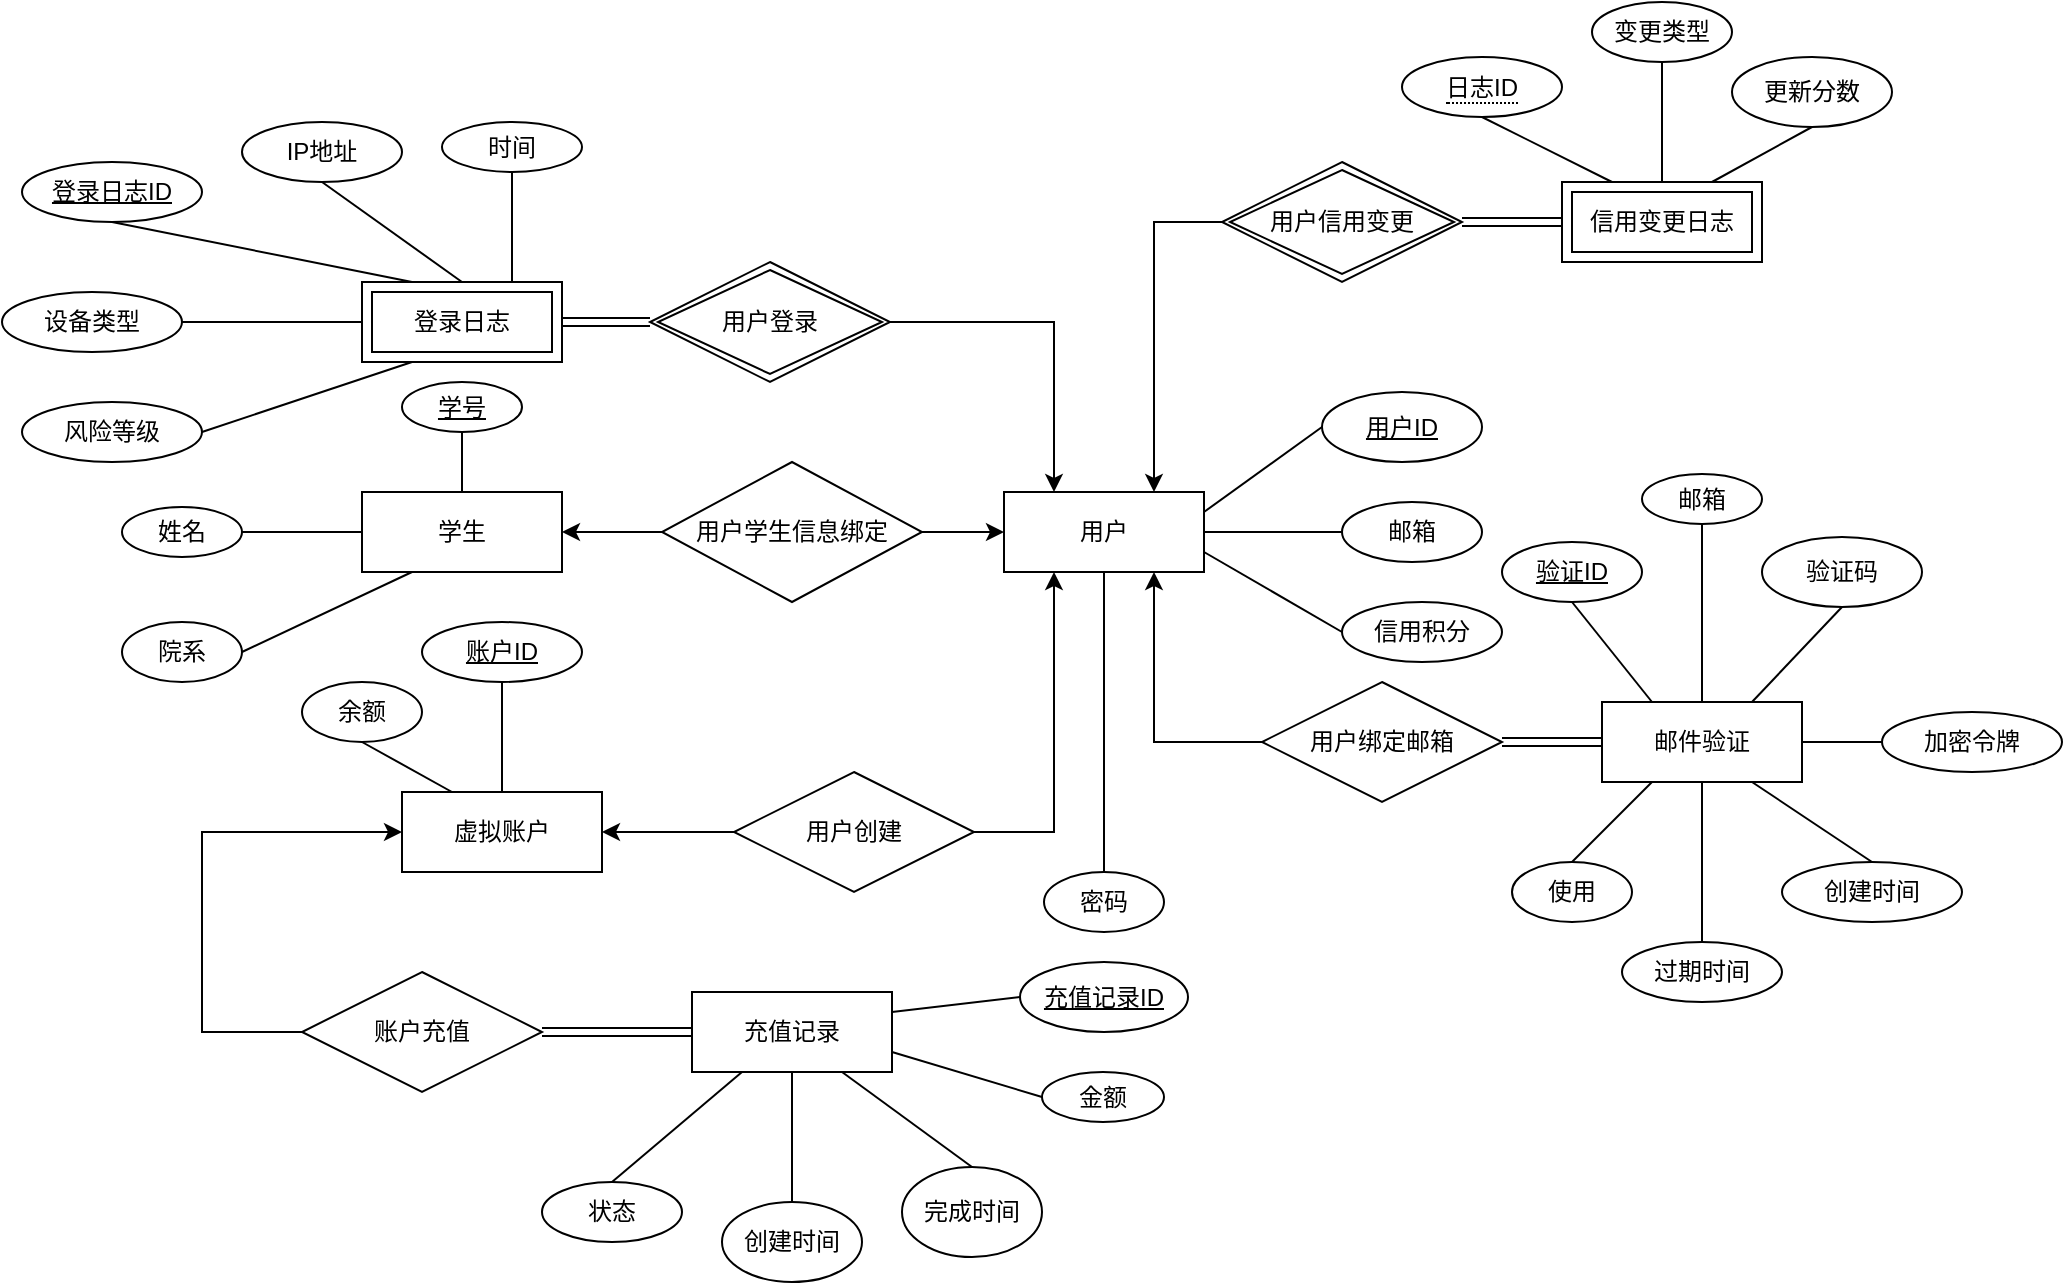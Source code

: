 <mxfile version="24.7.17">
  <diagram name="第 1 页" id="BHplSb9rcUWkTldWRkWL">
    <mxGraphModel dx="1221" dy="717" grid="1" gridSize="10" guides="1" tooltips="1" connect="1" arrows="1" fold="1" page="1" pageScale="1" pageWidth="4681" pageHeight="3300" math="0" shadow="0">
      <root>
        <mxCell id="0" />
        <mxCell id="1" parent="0" />
        <mxCell id="Bz1aardlh2SVVw1w5VVq-1" value="学生" style="whiteSpace=wrap;html=1;align=center;" parent="1" vertex="1">
          <mxGeometry x="340" y="345" width="100" height="40" as="geometry" />
        </mxCell>
        <mxCell id="Bz1aardlh2SVVw1w5VVq-2" value="用户" style="whiteSpace=wrap;html=1;align=center;" parent="1" vertex="1">
          <mxGeometry x="661" y="345" width="100" height="40" as="geometry" />
        </mxCell>
        <mxCell id="Bz1aardlh2SVVw1w5VVq-3" value="信用变更日志" style="shape=ext;margin=3;double=1;whiteSpace=wrap;html=1;align=center;" parent="1" vertex="1">
          <mxGeometry x="940" y="190" width="100" height="40" as="geometry" />
        </mxCell>
        <mxCell id="Bz1aardlh2SVVw1w5VVq-4" value="登录日志" style="shape=ext;margin=3;double=1;whiteSpace=wrap;html=1;align=center;" parent="1" vertex="1">
          <mxGeometry x="340" y="240" width="100" height="40" as="geometry" />
        </mxCell>
        <mxCell id="Bz1aardlh2SVVw1w5VVq-21" value="" style="edgeStyle=orthogonalEdgeStyle;rounded=0;orthogonalLoop=1;jettySize=auto;html=1;shape=link;" parent="1" source="Bz1aardlh2SVVw1w5VVq-5" target="Bz1aardlh2SVVw1w5VVq-20" edge="1">
          <mxGeometry relative="1" as="geometry" />
        </mxCell>
        <mxCell id="Bz1aardlh2SVVw1w5VVq-5" value="邮件验证" style="whiteSpace=wrap;html=1;align=center;" parent="1" vertex="1">
          <mxGeometry x="960" y="450" width="100" height="40" as="geometry" />
        </mxCell>
        <mxCell id="Bz1aardlh2SVVw1w5VVq-9" value="" style="edgeStyle=orthogonalEdgeStyle;rounded=0;orthogonalLoop=1;jettySize=auto;html=1;" parent="1" source="Bz1aardlh2SVVw1w5VVq-8" target="Bz1aardlh2SVVw1w5VVq-1" edge="1">
          <mxGeometry relative="1" as="geometry" />
        </mxCell>
        <mxCell id="Bz1aardlh2SVVw1w5VVq-10" value="" style="edgeStyle=orthogonalEdgeStyle;rounded=0;orthogonalLoop=1;jettySize=auto;html=1;" parent="1" source="Bz1aardlh2SVVw1w5VVq-8" target="Bz1aardlh2SVVw1w5VVq-2" edge="1">
          <mxGeometry relative="1" as="geometry" />
        </mxCell>
        <mxCell id="Bz1aardlh2SVVw1w5VVq-8" value="用户学生信息绑定" style="shape=rhombus;perimeter=rhombusPerimeter;whiteSpace=wrap;html=1;align=center;" parent="1" vertex="1">
          <mxGeometry x="490" y="330" width="130" height="70" as="geometry" />
        </mxCell>
        <mxCell id="Bz1aardlh2SVVw1w5VVq-11" value="虚拟账户" style="whiteSpace=wrap;html=1;align=center;" parent="1" vertex="1">
          <mxGeometry x="360" y="495" width="100" height="40" as="geometry" />
        </mxCell>
        <mxCell id="Bz1aardlh2SVVw1w5VVq-13" value="" style="edgeStyle=orthogonalEdgeStyle;rounded=0;orthogonalLoop=1;jettySize=auto;html=1;shape=link;" parent="1" source="Bz1aardlh2SVVw1w5VVq-12" target="Bz1aardlh2SVVw1w5VVq-4" edge="1">
          <mxGeometry relative="1" as="geometry" />
        </mxCell>
        <mxCell id="Bz1aardlh2SVVw1w5VVq-15" value="" style="edgeStyle=orthogonalEdgeStyle;rounded=0;orthogonalLoop=1;jettySize=auto;html=1;entryX=0.25;entryY=0;entryDx=0;entryDy=0;" parent="1" source="Bz1aardlh2SVVw1w5VVq-12" target="Bz1aardlh2SVVw1w5VVq-2" edge="1">
          <mxGeometry relative="1" as="geometry">
            <mxPoint x="534" y="250" as="targetPoint" />
          </mxGeometry>
        </mxCell>
        <mxCell id="Bz1aardlh2SVVw1w5VVq-12" value="用户登录" style="shape=rhombus;double=1;perimeter=rhombusPerimeter;whiteSpace=wrap;html=1;align=center;" parent="1" vertex="1">
          <mxGeometry x="484" y="230" width="120" height="60" as="geometry" />
        </mxCell>
        <mxCell id="Bz1aardlh2SVVw1w5VVq-17" value="" style="edgeStyle=orthogonalEdgeStyle;rounded=0;orthogonalLoop=1;jettySize=auto;html=1;shape=link;" parent="1" source="Bz1aardlh2SVVw1w5VVq-16" target="Bz1aardlh2SVVw1w5VVq-3" edge="1">
          <mxGeometry relative="1" as="geometry" />
        </mxCell>
        <mxCell id="Bz1aardlh2SVVw1w5VVq-19" value="" style="edgeStyle=orthogonalEdgeStyle;rounded=0;orthogonalLoop=1;jettySize=auto;html=1;entryX=0.75;entryY=0;entryDx=0;entryDy=0;" parent="1" source="Bz1aardlh2SVVw1w5VVq-16" target="Bz1aardlh2SVVw1w5VVq-2" edge="1">
          <mxGeometry relative="1" as="geometry">
            <mxPoint x="690" y="210" as="targetPoint" />
          </mxGeometry>
        </mxCell>
        <mxCell id="Bz1aardlh2SVVw1w5VVq-16" value="用户信用变更" style="shape=rhombus;double=1;perimeter=rhombusPerimeter;whiteSpace=wrap;html=1;align=center;" parent="1" vertex="1">
          <mxGeometry x="770" y="180" width="120" height="60" as="geometry" />
        </mxCell>
        <mxCell id="Bz1aardlh2SVVw1w5VVq-23" value="" style="edgeStyle=orthogonalEdgeStyle;rounded=0;orthogonalLoop=1;jettySize=auto;html=1;entryX=0.75;entryY=1;entryDx=0;entryDy=0;" parent="1" source="Bz1aardlh2SVVw1w5VVq-20" target="Bz1aardlh2SVVw1w5VVq-2" edge="1">
          <mxGeometry relative="1" as="geometry">
            <mxPoint x="750" y="470" as="targetPoint" />
          </mxGeometry>
        </mxCell>
        <mxCell id="Bz1aardlh2SVVw1w5VVq-20" value="用户绑定邮箱" style="shape=rhombus;perimeter=rhombusPerimeter;whiteSpace=wrap;html=1;align=center;" parent="1" vertex="1">
          <mxGeometry x="790" y="440" width="120" height="60" as="geometry" />
        </mxCell>
        <mxCell id="Bz1aardlh2SVVw1w5VVq-25" value="" style="edgeStyle=orthogonalEdgeStyle;rounded=0;orthogonalLoop=1;jettySize=auto;html=1;" parent="1" source="Bz1aardlh2SVVw1w5VVq-24" target="Bz1aardlh2SVVw1w5VVq-11" edge="1">
          <mxGeometry relative="1" as="geometry" />
        </mxCell>
        <mxCell id="Bz1aardlh2SVVw1w5VVq-27" value="" style="edgeStyle=orthogonalEdgeStyle;rounded=0;orthogonalLoop=1;jettySize=auto;html=1;entryX=0.25;entryY=1;entryDx=0;entryDy=0;" parent="1" source="Bz1aardlh2SVVw1w5VVq-24" target="Bz1aardlh2SVVw1w5VVq-2" edge="1">
          <mxGeometry relative="1" as="geometry">
            <mxPoint x="686" y="430" as="targetPoint" />
          </mxGeometry>
        </mxCell>
        <mxCell id="Bz1aardlh2SVVw1w5VVq-24" value="用户创建" style="shape=rhombus;perimeter=rhombusPerimeter;whiteSpace=wrap;html=1;align=center;" parent="1" vertex="1">
          <mxGeometry x="526" y="485" width="120" height="60" as="geometry" />
        </mxCell>
        <mxCell id="9Noax9XvGEtayhRf35jp-1" value="充值记录" style="whiteSpace=wrap;html=1;align=center;" parent="1" vertex="1">
          <mxGeometry x="505" y="595" width="100" height="40" as="geometry" />
        </mxCell>
        <mxCell id="9Noax9XvGEtayhRf35jp-3" value="" style="edgeStyle=orthogonalEdgeStyle;rounded=0;orthogonalLoop=1;jettySize=auto;html=1;shape=link;" parent="1" source="9Noax9XvGEtayhRf35jp-2" target="9Noax9XvGEtayhRf35jp-1" edge="1">
          <mxGeometry relative="1" as="geometry" />
        </mxCell>
        <mxCell id="9Noax9XvGEtayhRf35jp-5" value="" style="edgeStyle=orthogonalEdgeStyle;rounded=0;orthogonalLoop=1;jettySize=auto;html=1;entryX=0;entryY=0.5;entryDx=0;entryDy=0;exitX=0;exitY=0.5;exitDx=0;exitDy=0;" parent="1" source="9Noax9XvGEtayhRf35jp-2" target="Bz1aardlh2SVVw1w5VVq-11" edge="1">
          <mxGeometry relative="1" as="geometry">
            <mxPoint x="200" y="625" as="targetPoint" />
            <Array as="points">
              <mxPoint x="260" y="615" />
              <mxPoint x="260" y="515" />
            </Array>
          </mxGeometry>
        </mxCell>
        <mxCell id="9Noax9XvGEtayhRf35jp-2" value="账户充值" style="shape=rhombus;perimeter=rhombusPerimeter;whiteSpace=wrap;html=1;align=center;" parent="1" vertex="1">
          <mxGeometry x="310" y="585" width="120" height="60" as="geometry" />
        </mxCell>
        <mxCell id="6wq3_7O5DsdZtpJ1mVnQ-1" value="登录日志ID" style="ellipse;whiteSpace=wrap;html=1;align=center;fontStyle=4;" parent="1" vertex="1">
          <mxGeometry x="170" y="180" width="90" height="30" as="geometry" />
        </mxCell>
        <mxCell id="6wq3_7O5DsdZtpJ1mVnQ-2" value="IP地址" style="ellipse;whiteSpace=wrap;html=1;align=center;" parent="1" vertex="1">
          <mxGeometry x="280" y="160" width="80" height="30" as="geometry" />
        </mxCell>
        <mxCell id="6wq3_7O5DsdZtpJ1mVnQ-3" value="" style="endArrow=none;html=1;rounded=0;exitX=0.5;exitY=1;exitDx=0;exitDy=0;entryX=0.25;entryY=0;entryDx=0;entryDy=0;" parent="1" source="6wq3_7O5DsdZtpJ1mVnQ-1" target="Bz1aardlh2SVVw1w5VVq-4" edge="1">
          <mxGeometry relative="1" as="geometry">
            <mxPoint x="200" y="239" as="sourcePoint" />
            <mxPoint x="360" y="239" as="targetPoint" />
          </mxGeometry>
        </mxCell>
        <mxCell id="6wq3_7O5DsdZtpJ1mVnQ-4" value="" style="endArrow=none;html=1;rounded=0;exitX=0.5;exitY=1;exitDx=0;exitDy=0;entryX=0.5;entryY=0;entryDx=0;entryDy=0;" parent="1" source="6wq3_7O5DsdZtpJ1mVnQ-2" target="Bz1aardlh2SVVw1w5VVq-4" edge="1">
          <mxGeometry relative="1" as="geometry">
            <mxPoint x="374" y="200" as="sourcePoint" />
            <mxPoint x="484" y="250" as="targetPoint" />
          </mxGeometry>
        </mxCell>
        <mxCell id="6wq3_7O5DsdZtpJ1mVnQ-5" value="时间" style="ellipse;whiteSpace=wrap;html=1;align=center;" parent="1" vertex="1">
          <mxGeometry x="380" y="160" width="70" height="25" as="geometry" />
        </mxCell>
        <mxCell id="6wq3_7O5DsdZtpJ1mVnQ-6" value="" style="endArrow=none;html=1;rounded=0;exitX=0.5;exitY=1;exitDx=0;exitDy=0;entryX=0.75;entryY=0;entryDx=0;entryDy=0;" parent="1" source="6wq3_7O5DsdZtpJ1mVnQ-5" target="Bz1aardlh2SVVw1w5VVq-4" edge="1">
          <mxGeometry relative="1" as="geometry">
            <mxPoint x="360" y="200" as="sourcePoint" />
            <mxPoint x="470" y="250" as="targetPoint" />
          </mxGeometry>
        </mxCell>
        <mxCell id="6wq3_7O5DsdZtpJ1mVnQ-8" value="设备类型" style="ellipse;whiteSpace=wrap;html=1;align=center;" parent="1" vertex="1">
          <mxGeometry x="160" y="245" width="90" height="30" as="geometry" />
        </mxCell>
        <mxCell id="6wq3_7O5DsdZtpJ1mVnQ-9" value="" style="endArrow=none;html=1;rounded=0;exitX=1;exitY=0.5;exitDx=0;exitDy=0;entryX=0;entryY=0.5;entryDx=0;entryDy=0;" parent="1" source="6wq3_7O5DsdZtpJ1mVnQ-8" target="Bz1aardlh2SVVw1w5VVq-4" edge="1">
          <mxGeometry relative="1" as="geometry">
            <mxPoint x="265" y="235" as="sourcePoint" />
            <mxPoint x="375" y="285" as="targetPoint" />
          </mxGeometry>
        </mxCell>
        <mxCell id="6wq3_7O5DsdZtpJ1mVnQ-10" value="风险等级" style="ellipse;whiteSpace=wrap;html=1;align=center;" parent="1" vertex="1">
          <mxGeometry x="170" y="300" width="90" height="30" as="geometry" />
        </mxCell>
        <mxCell id="6wq3_7O5DsdZtpJ1mVnQ-11" value="" style="endArrow=none;html=1;rounded=0;exitX=1;exitY=0.5;exitDx=0;exitDy=0;entryX=0.25;entryY=1;entryDx=0;entryDy=0;" parent="1" source="6wq3_7O5DsdZtpJ1mVnQ-10" target="Bz1aardlh2SVVw1w5VVq-4" edge="1">
          <mxGeometry relative="1" as="geometry">
            <mxPoint x="295" y="230" as="sourcePoint" />
            <mxPoint x="405" y="280" as="targetPoint" />
          </mxGeometry>
        </mxCell>
        <mxCell id="6wq3_7O5DsdZtpJ1mVnQ-12" value="用户ID" style="ellipse;whiteSpace=wrap;html=1;align=center;fontStyle=4;" parent="1" vertex="1">
          <mxGeometry x="820" y="295" width="80" height="35" as="geometry" />
        </mxCell>
        <mxCell id="6wq3_7O5DsdZtpJ1mVnQ-13" value="" style="endArrow=none;html=1;rounded=0;exitX=1;exitY=0.25;exitDx=0;exitDy=0;entryX=0;entryY=0.5;entryDx=0;entryDy=0;" parent="1" source="Bz1aardlh2SVVw1w5VVq-2" target="6wq3_7O5DsdZtpJ1mVnQ-12" edge="1">
          <mxGeometry relative="1" as="geometry">
            <mxPoint x="760" y="295" as="sourcePoint" />
            <mxPoint x="870" y="345" as="targetPoint" />
          </mxGeometry>
        </mxCell>
        <mxCell id="6wq3_7O5DsdZtpJ1mVnQ-14" value="邮箱" style="ellipse;whiteSpace=wrap;html=1;align=center;" parent="1" vertex="1">
          <mxGeometry x="830" y="350" width="70" height="30" as="geometry" />
        </mxCell>
        <mxCell id="6wq3_7O5DsdZtpJ1mVnQ-15" value="" style="endArrow=none;html=1;rounded=0;exitX=1;exitY=0.5;exitDx=0;exitDy=0;entryX=0;entryY=0.5;entryDx=0;entryDy=0;" parent="1" source="Bz1aardlh2SVVw1w5VVq-2" target="6wq3_7O5DsdZtpJ1mVnQ-14" edge="1">
          <mxGeometry relative="1" as="geometry">
            <mxPoint x="771" y="365" as="sourcePoint" />
            <mxPoint x="840" y="328" as="targetPoint" />
          </mxGeometry>
        </mxCell>
        <mxCell id="6wq3_7O5DsdZtpJ1mVnQ-16" value="信用积分" style="ellipse;whiteSpace=wrap;html=1;align=center;" parent="1" vertex="1">
          <mxGeometry x="830" y="400" width="80" height="30" as="geometry" />
        </mxCell>
        <mxCell id="6wq3_7O5DsdZtpJ1mVnQ-17" value="" style="endArrow=none;html=1;rounded=0;exitX=1;exitY=0.75;exitDx=0;exitDy=0;entryX=0;entryY=0.5;entryDx=0;entryDy=0;" parent="1" source="Bz1aardlh2SVVw1w5VVq-2" target="6wq3_7O5DsdZtpJ1mVnQ-16" edge="1">
          <mxGeometry relative="1" as="geometry">
            <mxPoint x="781" y="375" as="sourcePoint" />
            <mxPoint x="850" y="338" as="targetPoint" />
          </mxGeometry>
        </mxCell>
        <mxCell id="6wq3_7O5DsdZtpJ1mVnQ-18" value="密码" style="ellipse;whiteSpace=wrap;html=1;align=center;" parent="1" vertex="1">
          <mxGeometry x="681" y="535" width="60" height="30" as="geometry" />
        </mxCell>
        <mxCell id="6wq3_7O5DsdZtpJ1mVnQ-20" value="" style="endArrow=none;html=1;rounded=0;exitX=0.5;exitY=0;exitDx=0;exitDy=0;entryX=0.5;entryY=1;entryDx=0;entryDy=0;" parent="1" source="6wq3_7O5DsdZtpJ1mVnQ-18" target="Bz1aardlh2SVVw1w5VVq-2" edge="1">
          <mxGeometry relative="1" as="geometry">
            <mxPoint x="670" y="527" as="sourcePoint" />
            <mxPoint x="739" y="490" as="targetPoint" />
          </mxGeometry>
        </mxCell>
        <mxCell id="6wq3_7O5DsdZtpJ1mVnQ-21" value="验证ID" style="ellipse;whiteSpace=wrap;html=1;align=center;fontStyle=4;" parent="1" vertex="1">
          <mxGeometry x="910" y="370" width="70" height="30" as="geometry" />
        </mxCell>
        <mxCell id="6wq3_7O5DsdZtpJ1mVnQ-22" value="" style="endArrow=none;html=1;rounded=0;exitX=0.25;exitY=0;exitDx=0;exitDy=0;entryX=0.5;entryY=1;entryDx=0;entryDy=0;" parent="1" source="Bz1aardlh2SVVw1w5VVq-5" target="6wq3_7O5DsdZtpJ1mVnQ-21" edge="1">
          <mxGeometry relative="1" as="geometry">
            <mxPoint x="930" y="527" as="sourcePoint" />
            <mxPoint x="999" y="490" as="targetPoint" />
          </mxGeometry>
        </mxCell>
        <mxCell id="6wq3_7O5DsdZtpJ1mVnQ-23" value="邮箱" style="ellipse;whiteSpace=wrap;html=1;align=center;" parent="1" vertex="1">
          <mxGeometry x="980" y="336" width="60" height="25" as="geometry" />
        </mxCell>
        <mxCell id="6wq3_7O5DsdZtpJ1mVnQ-24" value="" style="endArrow=none;html=1;rounded=0;exitX=0.5;exitY=0;exitDx=0;exitDy=0;entryX=0.5;entryY=1;entryDx=0;entryDy=0;" parent="1" source="Bz1aardlh2SVVw1w5VVq-5" target="6wq3_7O5DsdZtpJ1mVnQ-23" edge="1">
          <mxGeometry relative="1" as="geometry">
            <mxPoint x="1030" y="450" as="sourcePoint" />
            <mxPoint x="990" y="400" as="targetPoint" />
          </mxGeometry>
        </mxCell>
        <mxCell id="6wq3_7O5DsdZtpJ1mVnQ-25" value="验证码" style="ellipse;whiteSpace=wrap;html=1;align=center;" parent="1" vertex="1">
          <mxGeometry x="1040" y="367.5" width="80" height="35" as="geometry" />
        </mxCell>
        <mxCell id="6wq3_7O5DsdZtpJ1mVnQ-26" value="" style="endArrow=none;html=1;rounded=0;exitX=0.75;exitY=0;exitDx=0;exitDy=0;entryX=0.5;entryY=1;entryDx=0;entryDy=0;" parent="1" source="Bz1aardlh2SVVw1w5VVq-5" target="6wq3_7O5DsdZtpJ1mVnQ-25" edge="1">
          <mxGeometry relative="1" as="geometry">
            <mxPoint x="1005" y="470" as="sourcePoint" />
            <mxPoint x="965" y="420" as="targetPoint" />
          </mxGeometry>
        </mxCell>
        <mxCell id="6wq3_7O5DsdZtpJ1mVnQ-27" value="加密令牌" style="ellipse;whiteSpace=wrap;html=1;align=center;" parent="1" vertex="1">
          <mxGeometry x="1100" y="455" width="90" height="30" as="geometry" />
        </mxCell>
        <mxCell id="6wq3_7O5DsdZtpJ1mVnQ-28" value="" style="endArrow=none;html=1;rounded=0;exitX=0;exitY=0.5;exitDx=0;exitDy=0;entryX=1;entryY=0.5;entryDx=0;entryDy=0;" parent="1" source="6wq3_7O5DsdZtpJ1mVnQ-27" target="Bz1aardlh2SVVw1w5VVq-5" edge="1">
          <mxGeometry relative="1" as="geometry">
            <mxPoint x="1120" y="540" as="sourcePoint" />
            <mxPoint x="1080" y="490" as="targetPoint" />
          </mxGeometry>
        </mxCell>
        <mxCell id="6wq3_7O5DsdZtpJ1mVnQ-29" value="创建时间" style="ellipse;whiteSpace=wrap;html=1;align=center;" parent="1" vertex="1">
          <mxGeometry x="1050" y="530" width="90" height="30" as="geometry" />
        </mxCell>
        <mxCell id="6wq3_7O5DsdZtpJ1mVnQ-30" value="" style="endArrow=none;html=1;rounded=0;exitX=0.5;exitY=0;exitDx=0;exitDy=0;entryX=0.75;entryY=1;entryDx=0;entryDy=0;" parent="1" source="6wq3_7O5DsdZtpJ1mVnQ-29" target="Bz1aardlh2SVVw1w5VVq-5" edge="1">
          <mxGeometry relative="1" as="geometry">
            <mxPoint x="1080" y="560" as="sourcePoint" />
            <mxPoint x="1040" y="510" as="targetPoint" />
          </mxGeometry>
        </mxCell>
        <mxCell id="6wq3_7O5DsdZtpJ1mVnQ-31" value="过期时间" style="ellipse;whiteSpace=wrap;html=1;align=center;" parent="1" vertex="1">
          <mxGeometry x="970" y="570" width="80" height="30" as="geometry" />
        </mxCell>
        <mxCell id="6wq3_7O5DsdZtpJ1mVnQ-32" value="" style="endArrow=none;html=1;rounded=0;exitX=0.5;exitY=0;exitDx=0;exitDy=0;entryX=0.5;entryY=1;entryDx=0;entryDy=0;" parent="1" source="6wq3_7O5DsdZtpJ1mVnQ-31" target="Bz1aardlh2SVVw1w5VVq-5" edge="1">
          <mxGeometry relative="1" as="geometry">
            <mxPoint x="1020" y="560" as="sourcePoint" />
            <mxPoint x="980" y="510" as="targetPoint" />
          </mxGeometry>
        </mxCell>
        <mxCell id="6wq3_7O5DsdZtpJ1mVnQ-33" value="使用" style="ellipse;whiteSpace=wrap;html=1;align=center;" parent="1" vertex="1">
          <mxGeometry x="915" y="530" width="60" height="30" as="geometry" />
        </mxCell>
        <mxCell id="6wq3_7O5DsdZtpJ1mVnQ-34" value="" style="endArrow=none;html=1;rounded=0;exitX=0.5;exitY=0;exitDx=0;exitDy=0;entryX=0.25;entryY=1;entryDx=0;entryDy=0;" parent="1" source="6wq3_7O5DsdZtpJ1mVnQ-33" target="Bz1aardlh2SVVw1w5VVq-5" edge="1">
          <mxGeometry relative="1" as="geometry">
            <mxPoint x="960" y="550" as="sourcePoint" />
            <mxPoint x="920" y="500" as="targetPoint" />
          </mxGeometry>
        </mxCell>
        <mxCell id="6wq3_7O5DsdZtpJ1mVnQ-36" value="" style="endArrow=none;html=1;rounded=0;entryX=0.5;entryY=1;entryDx=0;entryDy=0;exitX=0.25;exitY=0;exitDx=0;exitDy=0;" parent="1" source="Bz1aardlh2SVVw1w5VVq-3" target="PnZEivZAFZCSHr-4Pevq-1" edge="1">
          <mxGeometry relative="1" as="geometry">
            <mxPoint x="1010" y="185" as="sourcePoint" />
            <mxPoint x="912.5" y="160" as="targetPoint" />
          </mxGeometry>
        </mxCell>
        <mxCell id="6wq3_7O5DsdZtpJ1mVnQ-38" value="变更类型" style="ellipse;whiteSpace=wrap;html=1;align=center;" parent="1" vertex="1">
          <mxGeometry x="955" y="100" width="70" height="30" as="geometry" />
        </mxCell>
        <mxCell id="6wq3_7O5DsdZtpJ1mVnQ-39" value="" style="endArrow=none;html=1;rounded=0;exitX=0.5;exitY=0;exitDx=0;exitDy=0;entryX=0.5;entryY=1;entryDx=0;entryDy=0;" parent="1" source="Bz1aardlh2SVVw1w5VVq-3" target="6wq3_7O5DsdZtpJ1mVnQ-38" edge="1">
          <mxGeometry relative="1" as="geometry">
            <mxPoint x="1020" y="190" as="sourcePoint" />
            <mxPoint x="980" y="140" as="targetPoint" />
          </mxGeometry>
        </mxCell>
        <mxCell id="6wq3_7O5DsdZtpJ1mVnQ-40" value="更新分数" style="ellipse;whiteSpace=wrap;html=1;align=center;" parent="1" vertex="1">
          <mxGeometry x="1025" y="127.5" width="80" height="35" as="geometry" />
        </mxCell>
        <mxCell id="6wq3_7O5DsdZtpJ1mVnQ-41" value="" style="endArrow=none;html=1;rounded=0;exitX=0.75;exitY=0;exitDx=0;exitDy=0;entryX=0.5;entryY=1;entryDx=0;entryDy=0;" parent="1" source="Bz1aardlh2SVVw1w5VVq-3" target="6wq3_7O5DsdZtpJ1mVnQ-40" edge="1">
          <mxGeometry relative="1" as="geometry">
            <mxPoint x="1100" y="240" as="sourcePoint" />
            <mxPoint x="1060" y="190" as="targetPoint" />
          </mxGeometry>
        </mxCell>
        <mxCell id="6wq3_7O5DsdZtpJ1mVnQ-43" value="" style="edgeStyle=orthogonalEdgeStyle;rounded=0;orthogonalLoop=1;jettySize=auto;html=1;endArrow=none;endFill=0;" parent="1" source="6wq3_7O5DsdZtpJ1mVnQ-42" target="Bz1aardlh2SVVw1w5VVq-1" edge="1">
          <mxGeometry relative="1" as="geometry" />
        </mxCell>
        <mxCell id="6wq3_7O5DsdZtpJ1mVnQ-42" value="学号" style="ellipse;whiteSpace=wrap;html=1;align=center;fontStyle=4;" parent="1" vertex="1">
          <mxGeometry x="360" y="290" width="60" height="25" as="geometry" />
        </mxCell>
        <mxCell id="6wq3_7O5DsdZtpJ1mVnQ-44" value="姓名" style="ellipse;whiteSpace=wrap;html=1;align=center;" parent="1" vertex="1">
          <mxGeometry x="220" y="352.5" width="60" height="25" as="geometry" />
        </mxCell>
        <mxCell id="6wq3_7O5DsdZtpJ1mVnQ-46" value="" style="endArrow=none;html=1;rounded=0;exitX=1;exitY=0.5;exitDx=0;exitDy=0;entryX=0;entryY=0.5;entryDx=0;entryDy=0;" parent="1" source="6wq3_7O5DsdZtpJ1mVnQ-44" target="Bz1aardlh2SVVw1w5VVq-1" edge="1">
          <mxGeometry relative="1" as="geometry">
            <mxPoint x="270" y="325" as="sourcePoint" />
            <mxPoint x="375" y="290" as="targetPoint" />
          </mxGeometry>
        </mxCell>
        <mxCell id="6wq3_7O5DsdZtpJ1mVnQ-47" value="院系" style="ellipse;whiteSpace=wrap;html=1;align=center;" parent="1" vertex="1">
          <mxGeometry x="220" y="410" width="60" height="30" as="geometry" />
        </mxCell>
        <mxCell id="6wq3_7O5DsdZtpJ1mVnQ-48" value="" style="endArrow=none;html=1;rounded=0;exitX=1;exitY=0.5;exitDx=0;exitDy=0;entryX=0.25;entryY=1;entryDx=0;entryDy=0;" parent="1" source="6wq3_7O5DsdZtpJ1mVnQ-47" target="Bz1aardlh2SVVw1w5VVq-1" edge="1">
          <mxGeometry relative="1" as="geometry">
            <mxPoint x="290" y="375" as="sourcePoint" />
            <mxPoint x="350" y="375" as="targetPoint" />
          </mxGeometry>
        </mxCell>
        <mxCell id="6wq3_7O5DsdZtpJ1mVnQ-49" value="账户ID" style="ellipse;whiteSpace=wrap;html=1;align=center;fontStyle=4;" parent="1" vertex="1">
          <mxGeometry x="370" y="410" width="80" height="30" as="geometry" />
        </mxCell>
        <mxCell id="6wq3_7O5DsdZtpJ1mVnQ-50" value="" style="endArrow=none;html=1;rounded=0;exitX=0.5;exitY=0;exitDx=0;exitDy=0;entryX=0.5;entryY=1;entryDx=0;entryDy=0;" parent="1" source="Bz1aardlh2SVVw1w5VVq-11" target="6wq3_7O5DsdZtpJ1mVnQ-49" edge="1">
          <mxGeometry relative="1" as="geometry">
            <mxPoint x="300" y="385" as="sourcePoint" />
            <mxPoint x="360" y="385" as="targetPoint" />
          </mxGeometry>
        </mxCell>
        <mxCell id="6wq3_7O5DsdZtpJ1mVnQ-51" value="余额" style="ellipse;whiteSpace=wrap;html=1;align=center;" parent="1" vertex="1">
          <mxGeometry x="310" y="440" width="60" height="30" as="geometry" />
        </mxCell>
        <mxCell id="6wq3_7O5DsdZtpJ1mVnQ-52" value="" style="endArrow=none;html=1;rounded=0;exitX=0.5;exitY=1;exitDx=0;exitDy=0;entryX=0.25;entryY=0;entryDx=0;entryDy=0;" parent="1" source="6wq3_7O5DsdZtpJ1mVnQ-51" target="Bz1aardlh2SVVw1w5VVq-11" edge="1">
          <mxGeometry relative="1" as="geometry">
            <mxPoint x="310" y="395" as="sourcePoint" />
            <mxPoint x="370" y="395" as="targetPoint" />
          </mxGeometry>
        </mxCell>
        <mxCell id="6wq3_7O5DsdZtpJ1mVnQ-53" value="充值记录ID" style="ellipse;whiteSpace=wrap;html=1;align=center;fontStyle=4;" parent="1" vertex="1">
          <mxGeometry x="669" y="580" width="84" height="35" as="geometry" />
        </mxCell>
        <mxCell id="6wq3_7O5DsdZtpJ1mVnQ-54" value="" style="endArrow=none;html=1;rounded=0;exitX=1;exitY=0.25;exitDx=0;exitDy=0;entryX=0;entryY=0.5;entryDx=0;entryDy=0;" parent="1" source="9Noax9XvGEtayhRf35jp-1" target="6wq3_7O5DsdZtpJ1mVnQ-53" edge="1">
          <mxGeometry relative="1" as="geometry">
            <mxPoint x="545" y="580" as="sourcePoint" />
            <mxPoint x="605" y="580" as="targetPoint" />
          </mxGeometry>
        </mxCell>
        <mxCell id="6wq3_7O5DsdZtpJ1mVnQ-55" value="金额" style="ellipse;whiteSpace=wrap;html=1;align=center;" parent="1" vertex="1">
          <mxGeometry x="680" y="635" width="61" height="25" as="geometry" />
        </mxCell>
        <mxCell id="6wq3_7O5DsdZtpJ1mVnQ-56" value="" style="endArrow=none;html=1;rounded=0;exitX=1;exitY=0.75;exitDx=0;exitDy=0;entryX=0;entryY=0.5;entryDx=0;entryDy=0;" parent="1" source="9Noax9XvGEtayhRf35jp-1" target="6wq3_7O5DsdZtpJ1mVnQ-55" edge="1">
          <mxGeometry relative="1" as="geometry">
            <mxPoint x="615" y="615" as="sourcePoint" />
            <mxPoint x="679" y="608" as="targetPoint" />
          </mxGeometry>
        </mxCell>
        <mxCell id="6wq3_7O5DsdZtpJ1mVnQ-57" value="状态" style="ellipse;whiteSpace=wrap;html=1;align=center;" parent="1" vertex="1">
          <mxGeometry x="430" y="690" width="70" height="30" as="geometry" />
        </mxCell>
        <mxCell id="6wq3_7O5DsdZtpJ1mVnQ-58" value="" style="endArrow=none;html=1;rounded=0;exitX=0.5;exitY=0;exitDx=0;exitDy=0;entryX=0.25;entryY=1;entryDx=0;entryDy=0;" parent="1" source="6wq3_7O5DsdZtpJ1mVnQ-57" target="9Noax9XvGEtayhRf35jp-1" edge="1">
          <mxGeometry relative="1" as="geometry">
            <mxPoint x="440" y="667" as="sourcePoint" />
            <mxPoint x="504" y="660" as="targetPoint" />
          </mxGeometry>
        </mxCell>
        <mxCell id="6wq3_7O5DsdZtpJ1mVnQ-59" value="创建时间" style="ellipse;whiteSpace=wrap;html=1;align=center;" parent="1" vertex="1">
          <mxGeometry x="520" y="700" width="70" height="40" as="geometry" />
        </mxCell>
        <mxCell id="6wq3_7O5DsdZtpJ1mVnQ-60" value="" style="endArrow=none;html=1;rounded=0;exitX=0.5;exitY=0;exitDx=0;exitDy=0;entryX=0.5;entryY=1;entryDx=0;entryDy=0;" parent="1" source="6wq3_7O5DsdZtpJ1mVnQ-59" target="9Noax9XvGEtayhRf35jp-1" edge="1">
          <mxGeometry relative="1" as="geometry">
            <mxPoint x="523" y="690" as="sourcePoint" />
            <mxPoint x="587" y="683" as="targetPoint" />
          </mxGeometry>
        </mxCell>
        <mxCell id="6wq3_7O5DsdZtpJ1mVnQ-61" value="完成时间" style="ellipse;whiteSpace=wrap;html=1;align=center;" parent="1" vertex="1">
          <mxGeometry x="610" y="682.5" width="70" height="45" as="geometry" />
        </mxCell>
        <mxCell id="6wq3_7O5DsdZtpJ1mVnQ-62" value="" style="endArrow=none;html=1;rounded=0;exitX=0.75;exitY=1;exitDx=0;exitDy=0;entryX=0.5;entryY=0;entryDx=0;entryDy=0;" parent="1" source="9Noax9XvGEtayhRf35jp-1" target="6wq3_7O5DsdZtpJ1mVnQ-61" edge="1">
          <mxGeometry relative="1" as="geometry">
            <mxPoint x="645" y="645" as="sourcePoint" />
            <mxPoint x="709" y="638" as="targetPoint" />
          </mxGeometry>
        </mxCell>
        <mxCell id="PnZEivZAFZCSHr-4Pevq-1" value="&lt;span style=&quot;border-bottom: 1px dotted&quot;&gt;日志ID&lt;/span&gt;" style="ellipse;whiteSpace=wrap;html=1;align=center;" vertex="1" parent="1">
          <mxGeometry x="860" y="127.5" width="80" height="30" as="geometry" />
        </mxCell>
      </root>
    </mxGraphModel>
  </diagram>
</mxfile>
